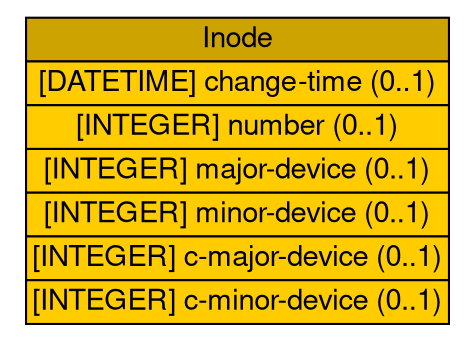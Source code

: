 digraph Inode {
	graph [bb="0,0,218,155",
		rankdir=LR
	];
	node [label="\N"];
	Inode	 [height=2.1528,
		label=<<table BORDER="0" CELLBORDER="1" CELLSPACING="0"> <tr> <td BGCOLOR="#cca300" HREF="/idmef_parser/IDMEFv2/Inode.html" TITLE="The Inode class is used to represent the additional information contained in a Unix file system i-node. "><FONT FACE="Nimbus Sans L">Inode</FONT></td> </tr>" %<tr><td BGCOLOR="#FFCC00"  HREF="/idmef_parser/IDMEFv2/Inode.html" TITLE="The time of the last inode change, given by the st_ctime element of &quot;struct stat&quot;."><FONT FACE="Nimbus Sans L">[DATETIME] change-time (0..1)</FONT></td></tr>%<tr><td BGCOLOR="#FFCC00"  HREF="/idmef_parser/IDMEFv2/Inode.html" TITLE="The inode number."><FONT FACE="Nimbus Sans L">[INTEGER] number (0..1)</FONT></td></tr>%<tr><td BGCOLOR="#FFCC00"  HREF="/idmef_parser/IDMEFv2/Inode.html" TITLE="The major device number of the device the file resides on."><FONT FACE="Nimbus Sans L">[INTEGER] major-device (0..1)</FONT></td></tr>%<tr><td BGCOLOR="#FFCC00"  HREF="/idmef_parser/IDMEFv2/Inode.html" TITLE="The minor device number of the device the file resides on."><FONT FACE="Nimbus Sans L">[INTEGER] minor-device (0..1)</FONT></td></tr>%<tr><td BGCOLOR="#FFCC00"  HREF="/idmef_parser/IDMEFv2/Inode.html" TITLE="The major device of the file itself, if it is a character special device."><FONT FACE="Nimbus Sans L">[INTEGER] c-major-device (0..1)</FONT></td></tr>%<tr><td BGCOLOR="#FFCC00"  HREF="/idmef_parser/IDMEFv2/Inode.html" TITLE="The minor device of the file itself, if it is a character special device."><FONT FACE="Nimbus Sans L">[INTEGER] c-minor-device (0..1)</FONT></td></tr>%</table>>,
		pos="109,77.5",
		shape=plaintext,
		width=3.0278];
}
